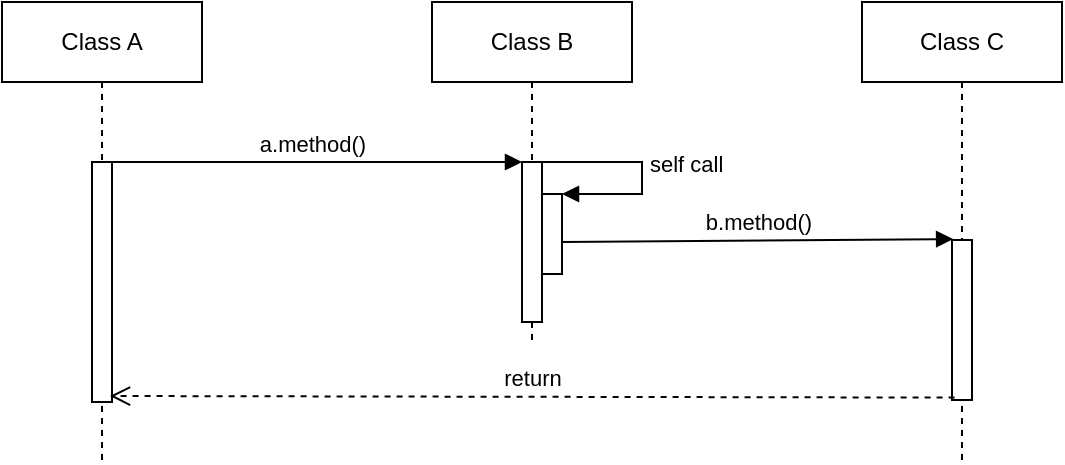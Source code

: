 <mxfile version="16.4.7" type="github">
  <diagram id="gwP8KdxX2zBrxFBdgxKi" name="第 1 页">
    <mxGraphModel dx="716" dy="358" grid="1" gridSize="10" guides="1" tooltips="1" connect="1" arrows="1" fold="1" page="1" pageScale="1" pageWidth="1169" pageHeight="827" math="0" shadow="0">
      <root>
        <mxCell id="0" />
        <mxCell id="1" parent="0" />
        <mxCell id="jHaFXeYTWRwPbXCvqIKj-1" value="Class A" style="shape=umlLifeline;perimeter=lifelinePerimeter;whiteSpace=wrap;html=1;container=1;collapsible=0;recursiveResize=0;outlineConnect=0;" vertex="1" parent="1">
          <mxGeometry x="350" y="30" width="100" height="230" as="geometry" />
        </mxCell>
        <mxCell id="jHaFXeYTWRwPbXCvqIKj-3" value="" style="html=1;points=[];perimeter=orthogonalPerimeter;" vertex="1" parent="jHaFXeYTWRwPbXCvqIKj-1">
          <mxGeometry x="45" y="80" width="10" height="120" as="geometry" />
        </mxCell>
        <mxCell id="jHaFXeYTWRwPbXCvqIKj-2" value="Class B" style="shape=umlLifeline;perimeter=lifelinePerimeter;whiteSpace=wrap;html=1;container=1;collapsible=0;recursiveResize=0;outlineConnect=0;" vertex="1" parent="1">
          <mxGeometry x="565" y="30" width="100" height="170" as="geometry" />
        </mxCell>
        <mxCell id="jHaFXeYTWRwPbXCvqIKj-4" value="" style="html=1;points=[];perimeter=orthogonalPerimeter;" vertex="1" parent="jHaFXeYTWRwPbXCvqIKj-2">
          <mxGeometry x="45" y="80" width="10" height="80" as="geometry" />
        </mxCell>
        <mxCell id="jHaFXeYTWRwPbXCvqIKj-10" value="" style="html=1;points=[];perimeter=orthogonalPerimeter;" vertex="1" parent="jHaFXeYTWRwPbXCvqIKj-2">
          <mxGeometry x="55" y="96" width="10" height="40" as="geometry" />
        </mxCell>
        <mxCell id="jHaFXeYTWRwPbXCvqIKj-11" value="self call" style="edgeStyle=orthogonalEdgeStyle;html=1;align=left;spacingLeft=2;endArrow=block;rounded=0;entryX=1;entryY=0;" edge="1" target="jHaFXeYTWRwPbXCvqIKj-10" parent="jHaFXeYTWRwPbXCvqIKj-2" source="jHaFXeYTWRwPbXCvqIKj-2">
          <mxGeometry relative="1" as="geometry">
            <mxPoint x="135" y="80" as="sourcePoint" />
            <Array as="points">
              <mxPoint x="105" y="80" />
              <mxPoint x="105" y="96" />
            </Array>
          </mxGeometry>
        </mxCell>
        <mxCell id="jHaFXeYTWRwPbXCvqIKj-5" value="a.method()" style="html=1;verticalAlign=bottom;endArrow=block;entryX=0;entryY=0;rounded=0;" edge="1" target="jHaFXeYTWRwPbXCvqIKj-4" parent="1" source="jHaFXeYTWRwPbXCvqIKj-1">
          <mxGeometry relative="1" as="geometry">
            <mxPoint x="560" y="110" as="sourcePoint" />
          </mxGeometry>
        </mxCell>
        <mxCell id="jHaFXeYTWRwPbXCvqIKj-7" value="Class C" style="shape=umlLifeline;perimeter=lifelinePerimeter;whiteSpace=wrap;html=1;container=1;collapsible=0;recursiveResize=0;outlineConnect=0;" vertex="1" parent="1">
          <mxGeometry x="780" y="30" width="100" height="230" as="geometry" />
        </mxCell>
        <mxCell id="jHaFXeYTWRwPbXCvqIKj-8" value="" style="html=1;points=[];perimeter=orthogonalPerimeter;" vertex="1" parent="jHaFXeYTWRwPbXCvqIKj-7">
          <mxGeometry x="45" y="119" width="10" height="80" as="geometry" />
        </mxCell>
        <mxCell id="jHaFXeYTWRwPbXCvqIKj-16" value="return" style="html=1;verticalAlign=bottom;endArrow=open;dashed=1;endSize=8;rounded=0;exitX=0.129;exitY=0.985;exitDx=0;exitDy=0;exitPerimeter=0;" edge="1" source="jHaFXeYTWRwPbXCvqIKj-8" parent="jHaFXeYTWRwPbXCvqIKj-7">
          <mxGeometry relative="1" as="geometry">
            <mxPoint x="-376" y="197" as="targetPoint" />
            <mxPoint x="40" y="197" as="sourcePoint" />
          </mxGeometry>
        </mxCell>
        <mxCell id="jHaFXeYTWRwPbXCvqIKj-12" value="b.method()" style="html=1;verticalAlign=bottom;endArrow=block;rounded=0;entryX=0.056;entryY=-0.006;entryDx=0;entryDy=0;entryPerimeter=0;" edge="1" parent="1" target="jHaFXeYTWRwPbXCvqIKj-8">
          <mxGeometry relative="1" as="geometry">
            <mxPoint x="630" y="150" as="sourcePoint" />
            <mxPoint x="820" y="150" as="targetPoint" />
          </mxGeometry>
        </mxCell>
      </root>
    </mxGraphModel>
  </diagram>
</mxfile>
